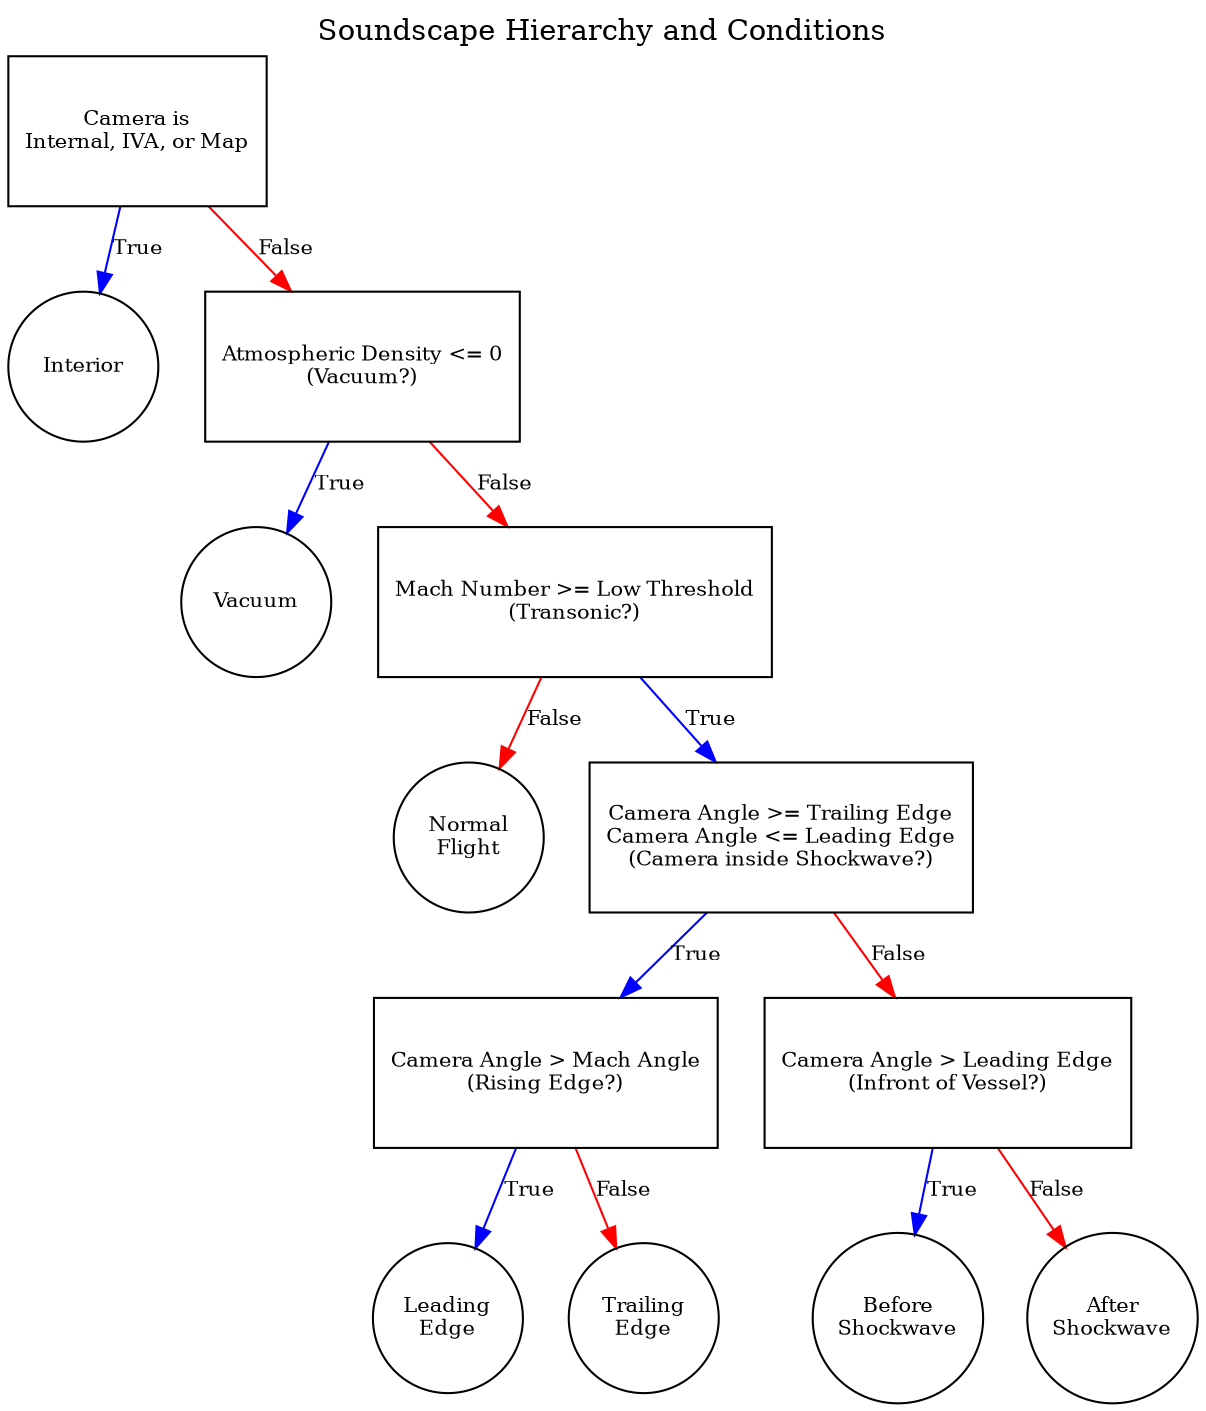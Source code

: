/*
To render this document as a png image use:
  $ fdp -Tpng Soundscape.gv -o Soundscape.png
 */
digraph Soundscape
{
    label="Soundscape Hierarchy and Conditions";
    labelloc="t";
    fontsize=14;
    layout=dot;
    rankdir=TB;
    nodesep=0.3;
    ranksep=0.4;
    constraint=true;
    splines=true;
    labelfloat=true;
    decorate=true;
    overlap=false;
    outputorder=edgesfirst;

    subgraph states
    {
        node [shape=circle,height=1,fontsize=10];
        Interior;
        Vacuum;
        Leading [label="Leading\nEdge"];
        Trailing [label="Trailing\nEdge"];
        Before [label="Before\nShockwave"];
        After [label="After\nShockwave"];
        Normal [label="Normal\nFlight"];
    }

    subgraph conditions
    {
        node [shape=rect,height=1,fontsize=10];
        CameraInside [label="Camera is\nInternal, IVA, or Map"];
        LowDensity [label="Atmospheric Density <= 0\n(Vacuum?)"];
        Transonic [label="Mach Number >= Low Threshold\n(Transonic?)"];
        CameraDanger [label="Camera Angle >= Trailing Edge\nCamera Angle <= Leading Edge\n(Camera inside Shockwave?)"];
        CameraLeading [label="Camera Angle > Mach Angle\n(Rising Edge?)"];
        CameraBefore [label="Camera Angle > Leading Edge\n(Infront of Vessel?)"];
    }

    subgraph truthbranch
    {
        edge [color=blue,fontsize=10];
        CameraInside -> Interior [label="True"];
        LowDensity -> Vacuum [label="True"];
        Transonic -> CameraDanger [label="True"];
        CameraDanger -> CameraLeading [label="True"];
        CameraLeading -> Leading [label="True"];
        CameraBefore -> Before [label="True"];
    }

    subgraph falsebranch
    {
        edge [color=red,fontsize=10];
        CameraInside -> LowDensity [label="False"];
        LowDensity -> Transonic [label="False"];
        CameraLeading -> Trailing [label="False"];
        CameraDanger -> CameraBefore [label="False"];
        CameraBefore -> After [label="False"];
        Transonic -> Normal [label="False"];
    }
}
